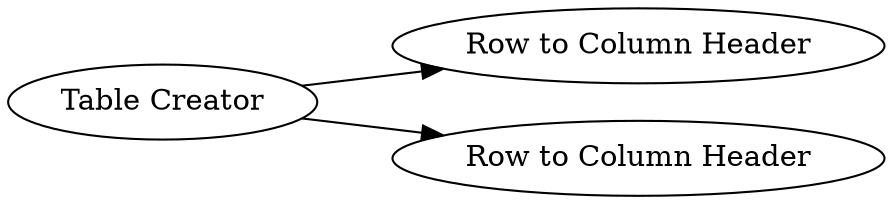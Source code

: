 digraph {
	1 -> 3
	1 -> 2
	1 [label="Table Creator"]
	3 [label="Row to Column Header"]
	2 [label="Row to Column Header"]
	rankdir=LR
}

